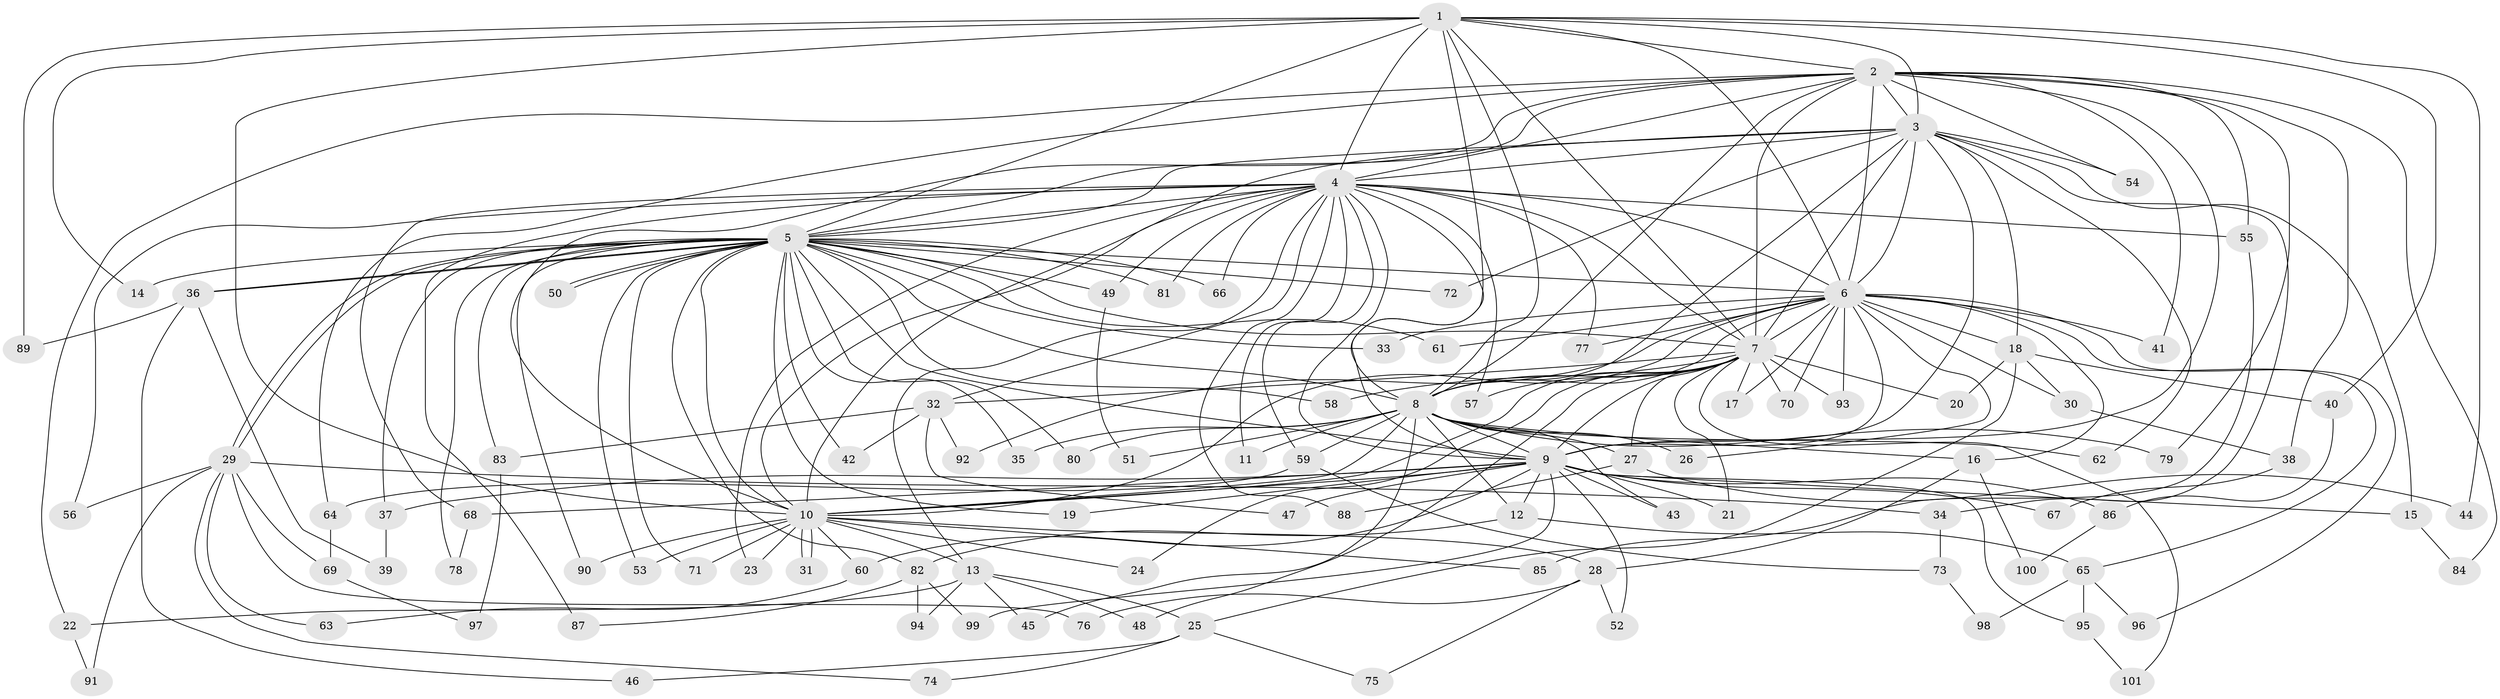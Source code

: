 // Generated by graph-tools (version 1.1) at 2025/25/03/09/25 03:25:40]
// undirected, 101 vertices, 227 edges
graph export_dot {
graph [start="1"]
  node [color=gray90,style=filled];
  1;
  2;
  3;
  4;
  5;
  6;
  7;
  8;
  9;
  10;
  11;
  12;
  13;
  14;
  15;
  16;
  17;
  18;
  19;
  20;
  21;
  22;
  23;
  24;
  25;
  26;
  27;
  28;
  29;
  30;
  31;
  32;
  33;
  34;
  35;
  36;
  37;
  38;
  39;
  40;
  41;
  42;
  43;
  44;
  45;
  46;
  47;
  48;
  49;
  50;
  51;
  52;
  53;
  54;
  55;
  56;
  57;
  58;
  59;
  60;
  61;
  62;
  63;
  64;
  65;
  66;
  67;
  68;
  69;
  70;
  71;
  72;
  73;
  74;
  75;
  76;
  77;
  78;
  79;
  80;
  81;
  82;
  83;
  84;
  85;
  86;
  87;
  88;
  89;
  90;
  91;
  92;
  93;
  94;
  95;
  96;
  97;
  98;
  99;
  100;
  101;
  1 -- 2;
  1 -- 3;
  1 -- 4;
  1 -- 5;
  1 -- 6;
  1 -- 7;
  1 -- 8;
  1 -- 9;
  1 -- 10;
  1 -- 14;
  1 -- 40;
  1 -- 44;
  1 -- 89;
  2 -- 3;
  2 -- 4;
  2 -- 5;
  2 -- 6;
  2 -- 7;
  2 -- 8;
  2 -- 9;
  2 -- 10;
  2 -- 22;
  2 -- 38;
  2 -- 41;
  2 -- 54;
  2 -- 55;
  2 -- 64;
  2 -- 79;
  2 -- 84;
  3 -- 4;
  3 -- 5;
  3 -- 6;
  3 -- 7;
  3 -- 8;
  3 -- 9;
  3 -- 10;
  3 -- 15;
  3 -- 18;
  3 -- 34;
  3 -- 54;
  3 -- 62;
  3 -- 72;
  4 -- 5;
  4 -- 6;
  4 -- 7;
  4 -- 8;
  4 -- 9;
  4 -- 10;
  4 -- 11;
  4 -- 13;
  4 -- 23;
  4 -- 32;
  4 -- 49;
  4 -- 55;
  4 -- 56;
  4 -- 57;
  4 -- 59;
  4 -- 66;
  4 -- 68;
  4 -- 77;
  4 -- 81;
  4 -- 87;
  4 -- 88;
  5 -- 6;
  5 -- 7;
  5 -- 8;
  5 -- 9;
  5 -- 10;
  5 -- 14;
  5 -- 19;
  5 -- 29;
  5 -- 29;
  5 -- 33;
  5 -- 35;
  5 -- 36;
  5 -- 36;
  5 -- 37;
  5 -- 42;
  5 -- 49;
  5 -- 50;
  5 -- 50;
  5 -- 53;
  5 -- 58;
  5 -- 61;
  5 -- 66;
  5 -- 71;
  5 -- 72;
  5 -- 78;
  5 -- 80;
  5 -- 81;
  5 -- 82;
  5 -- 83;
  5 -- 90;
  6 -- 7;
  6 -- 8;
  6 -- 9;
  6 -- 10;
  6 -- 16;
  6 -- 17;
  6 -- 18;
  6 -- 26;
  6 -- 30;
  6 -- 33;
  6 -- 41;
  6 -- 61;
  6 -- 65;
  6 -- 70;
  6 -- 77;
  6 -- 92;
  6 -- 93;
  6 -- 96;
  7 -- 8;
  7 -- 9;
  7 -- 10;
  7 -- 17;
  7 -- 20;
  7 -- 21;
  7 -- 24;
  7 -- 27;
  7 -- 32;
  7 -- 48;
  7 -- 57;
  7 -- 58;
  7 -- 70;
  7 -- 93;
  7 -- 101;
  8 -- 9;
  8 -- 10;
  8 -- 11;
  8 -- 12;
  8 -- 16;
  8 -- 26;
  8 -- 27;
  8 -- 35;
  8 -- 43;
  8 -- 45;
  8 -- 51;
  8 -- 59;
  8 -- 62;
  8 -- 79;
  8 -- 80;
  9 -- 10;
  9 -- 12;
  9 -- 15;
  9 -- 19;
  9 -- 21;
  9 -- 37;
  9 -- 43;
  9 -- 47;
  9 -- 52;
  9 -- 60;
  9 -- 67;
  9 -- 68;
  9 -- 86;
  9 -- 95;
  9 -- 99;
  10 -- 13;
  10 -- 23;
  10 -- 24;
  10 -- 28;
  10 -- 31;
  10 -- 31;
  10 -- 53;
  10 -- 60;
  10 -- 71;
  10 -- 85;
  10 -- 90;
  12 -- 65;
  12 -- 82;
  13 -- 22;
  13 -- 25;
  13 -- 45;
  13 -- 48;
  13 -- 94;
  15 -- 84;
  16 -- 28;
  16 -- 100;
  18 -- 20;
  18 -- 25;
  18 -- 30;
  18 -- 40;
  22 -- 91;
  25 -- 46;
  25 -- 74;
  25 -- 75;
  27 -- 44;
  27 -- 88;
  28 -- 52;
  28 -- 75;
  28 -- 76;
  29 -- 34;
  29 -- 56;
  29 -- 63;
  29 -- 69;
  29 -- 74;
  29 -- 76;
  29 -- 91;
  30 -- 38;
  32 -- 42;
  32 -- 47;
  32 -- 83;
  32 -- 92;
  34 -- 73;
  36 -- 39;
  36 -- 46;
  36 -- 89;
  37 -- 39;
  38 -- 67;
  40 -- 86;
  49 -- 51;
  55 -- 85;
  59 -- 64;
  59 -- 73;
  60 -- 63;
  64 -- 69;
  65 -- 95;
  65 -- 96;
  65 -- 98;
  68 -- 78;
  69 -- 97;
  73 -- 98;
  82 -- 87;
  82 -- 94;
  82 -- 99;
  83 -- 97;
  86 -- 100;
  95 -- 101;
}
